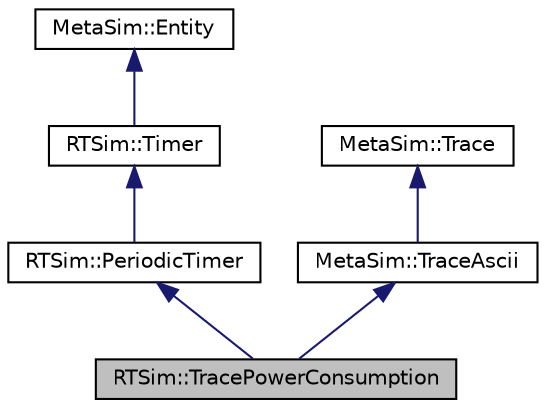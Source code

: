 digraph "RTSim::TracePowerConsumption"
{
  edge [fontname="Helvetica",fontsize="10",labelfontname="Helvetica",labelfontsize="10"];
  node [fontname="Helvetica",fontsize="10",shape=record];
  Node0 [label="RTSim::TracePowerConsumption",height=0.2,width=0.4,color="black", fillcolor="grey75", style="filled", fontcolor="black"];
  Node1 -> Node0 [dir="back",color="midnightblue",fontsize="10",style="solid",fontname="Helvetica"];
  Node1 [label="RTSim::PeriodicTimer",height=0.2,width=0.4,color="black", fillcolor="white", style="filled",URL="$classRTSim_1_1PeriodicTimer.html"];
  Node2 -> Node1 [dir="back",color="midnightblue",fontsize="10",style="solid",fontname="Helvetica"];
  Node2 [label="RTSim::Timer",height=0.2,width=0.4,color="black", fillcolor="white", style="filled",URL="$classRTSim_1_1Timer.html"];
  Node3 -> Node2 [dir="back",color="midnightblue",fontsize="10",style="solid",fontname="Helvetica"];
  Node3 [label="MetaSim::Entity",height=0.2,width=0.4,color="black", fillcolor="white", style="filled",URL="$classMetaSim_1_1Entity.html"];
  Node4 -> Node0 [dir="back",color="midnightblue",fontsize="10",style="solid",fontname="Helvetica"];
  Node4 [label="MetaSim::TraceAscii",height=0.2,width=0.4,color="black", fillcolor="white", style="filled",URL="$classMetaSim_1_1TraceAscii.html"];
  Node5 -> Node4 [dir="back",color="midnightblue",fontsize="10",style="solid",fontname="Helvetica"];
  Node5 [label="MetaSim::Trace",height=0.2,width=0.4,color="black", fillcolor="white", style="filled",URL="$classMetaSim_1_1Trace.html"];
}

